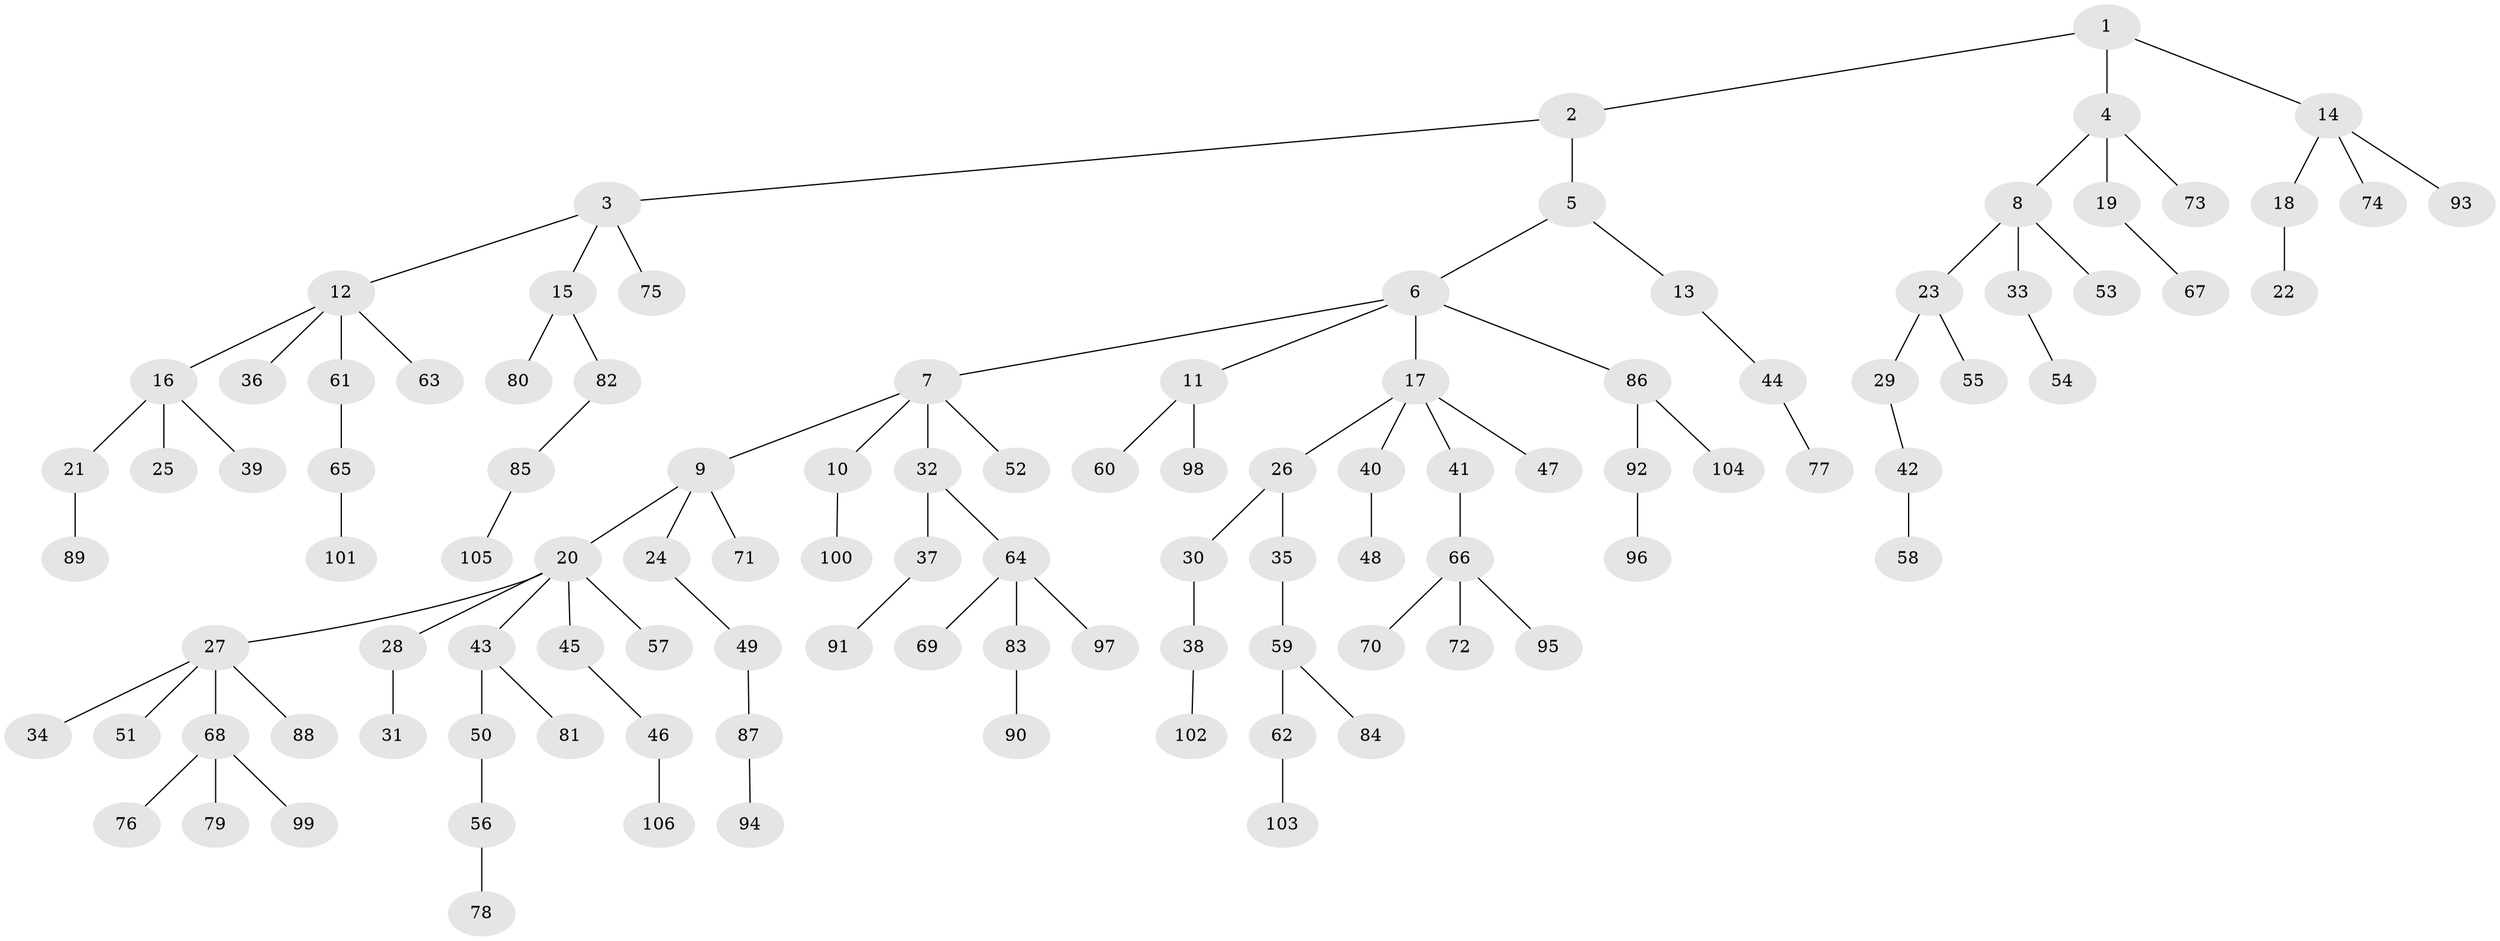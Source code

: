 // coarse degree distribution, {3: 0.09722222222222222, 4: 0.09722222222222222, 6: 0.027777777777777776, 5: 0.027777777777777776, 2: 0.2361111111111111, 1: 0.5138888888888888}
// Generated by graph-tools (version 1.1) at 2025/52/02/27/25 19:52:12]
// undirected, 106 vertices, 105 edges
graph export_dot {
graph [start="1"]
  node [color=gray90,style=filled];
  1;
  2;
  3;
  4;
  5;
  6;
  7;
  8;
  9;
  10;
  11;
  12;
  13;
  14;
  15;
  16;
  17;
  18;
  19;
  20;
  21;
  22;
  23;
  24;
  25;
  26;
  27;
  28;
  29;
  30;
  31;
  32;
  33;
  34;
  35;
  36;
  37;
  38;
  39;
  40;
  41;
  42;
  43;
  44;
  45;
  46;
  47;
  48;
  49;
  50;
  51;
  52;
  53;
  54;
  55;
  56;
  57;
  58;
  59;
  60;
  61;
  62;
  63;
  64;
  65;
  66;
  67;
  68;
  69;
  70;
  71;
  72;
  73;
  74;
  75;
  76;
  77;
  78;
  79;
  80;
  81;
  82;
  83;
  84;
  85;
  86;
  87;
  88;
  89;
  90;
  91;
  92;
  93;
  94;
  95;
  96;
  97;
  98;
  99;
  100;
  101;
  102;
  103;
  104;
  105;
  106;
  1 -- 2;
  1 -- 4;
  1 -- 14;
  2 -- 3;
  2 -- 5;
  3 -- 12;
  3 -- 15;
  3 -- 75;
  4 -- 8;
  4 -- 19;
  4 -- 73;
  5 -- 6;
  5 -- 13;
  6 -- 7;
  6 -- 11;
  6 -- 17;
  6 -- 86;
  7 -- 9;
  7 -- 10;
  7 -- 32;
  7 -- 52;
  8 -- 23;
  8 -- 33;
  8 -- 53;
  9 -- 20;
  9 -- 24;
  9 -- 71;
  10 -- 100;
  11 -- 60;
  11 -- 98;
  12 -- 16;
  12 -- 36;
  12 -- 61;
  12 -- 63;
  13 -- 44;
  14 -- 18;
  14 -- 74;
  14 -- 93;
  15 -- 80;
  15 -- 82;
  16 -- 21;
  16 -- 25;
  16 -- 39;
  17 -- 26;
  17 -- 40;
  17 -- 41;
  17 -- 47;
  18 -- 22;
  19 -- 67;
  20 -- 27;
  20 -- 28;
  20 -- 43;
  20 -- 45;
  20 -- 57;
  21 -- 89;
  23 -- 29;
  23 -- 55;
  24 -- 49;
  26 -- 30;
  26 -- 35;
  27 -- 34;
  27 -- 51;
  27 -- 68;
  27 -- 88;
  28 -- 31;
  29 -- 42;
  30 -- 38;
  32 -- 37;
  32 -- 64;
  33 -- 54;
  35 -- 59;
  37 -- 91;
  38 -- 102;
  40 -- 48;
  41 -- 66;
  42 -- 58;
  43 -- 50;
  43 -- 81;
  44 -- 77;
  45 -- 46;
  46 -- 106;
  49 -- 87;
  50 -- 56;
  56 -- 78;
  59 -- 62;
  59 -- 84;
  61 -- 65;
  62 -- 103;
  64 -- 69;
  64 -- 83;
  64 -- 97;
  65 -- 101;
  66 -- 70;
  66 -- 72;
  66 -- 95;
  68 -- 76;
  68 -- 79;
  68 -- 99;
  82 -- 85;
  83 -- 90;
  85 -- 105;
  86 -- 92;
  86 -- 104;
  87 -- 94;
  92 -- 96;
}
